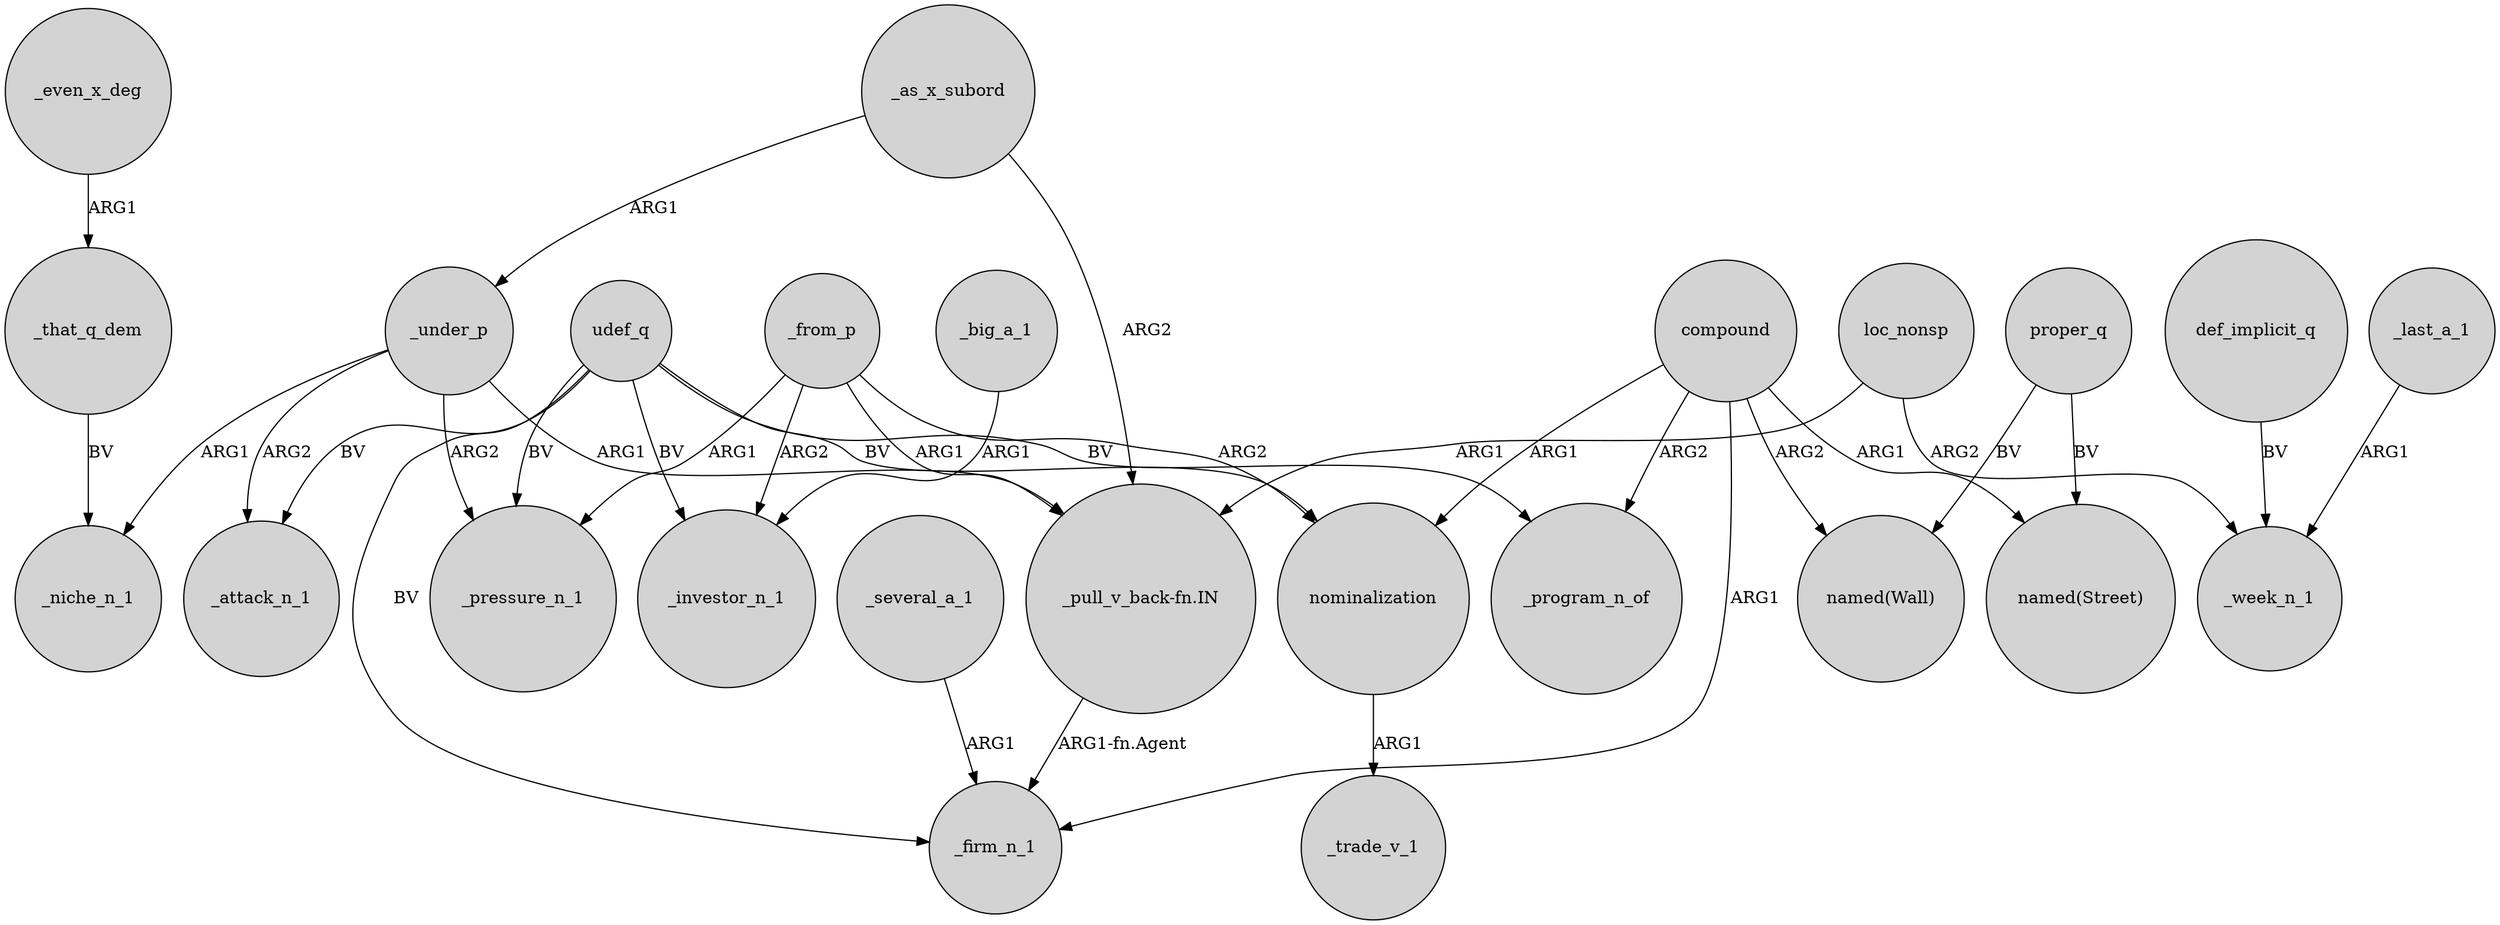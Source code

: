 digraph {
	node [shape=circle style=filled]
	udef_q -> _pressure_n_1 [label=BV]
	compound -> _program_n_of [label=ARG2]
	_under_p -> _niche_n_1 [label=ARG1]
	def_implicit_q -> _week_n_1 [label=BV]
	_under_p -> _pressure_n_1 [label=ARG2]
	_from_p -> _pressure_n_1 [label=ARG1]
	_from_p -> "_pull_v_back-fn.IN" [label=ARG1]
	udef_q -> _investor_n_1 [label=BV]
	compound -> "named(Street)" [label=ARG1]
	proper_q -> "named(Wall)" [label=BV]
	"_pull_v_back-fn.IN" -> _firm_n_1 [label="ARG1-fn.Agent"]
	udef_q -> _firm_n_1 [label=BV]
	udef_q -> _program_n_of [label=BV]
	nominalization -> _trade_v_1 [label=ARG1]
	_as_x_subord -> _under_p [label=ARG1]
	_big_a_1 -> _investor_n_1 [label=ARG1]
	_several_a_1 -> _firm_n_1 [label=ARG1]
	proper_q -> "named(Street)" [label=BV]
	loc_nonsp -> "_pull_v_back-fn.IN" [label=ARG1]
	_that_q_dem -> _niche_n_1 [label=BV]
	loc_nonsp -> _week_n_1 [label=ARG2]
	compound -> "named(Wall)" [label=ARG2]
	_last_a_1 -> _week_n_1 [label=ARG1]
	_even_x_deg -> _that_q_dem [label=ARG1]
	compound -> _firm_n_1 [label=ARG1]
	udef_q -> nominalization [label=BV]
	_as_x_subord -> "_pull_v_back-fn.IN" [label=ARG2]
	_from_p -> nominalization [label=ARG2]
	_under_p -> "_pull_v_back-fn.IN" [label=ARG1]
	udef_q -> _attack_n_1 [label=BV]
	_under_p -> _attack_n_1 [label=ARG2]
	compound -> nominalization [label=ARG1]
	_from_p -> _investor_n_1 [label=ARG2]
}
